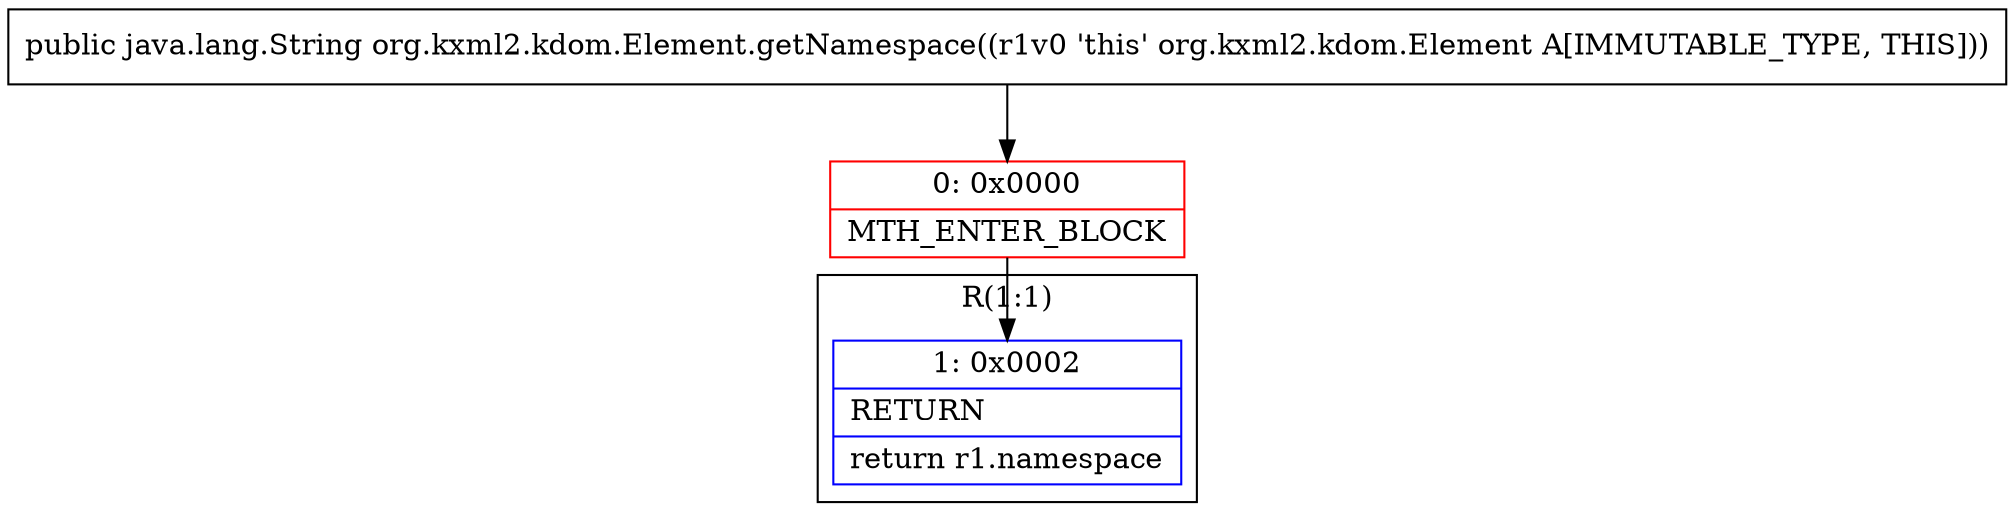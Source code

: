 digraph "CFG fororg.kxml2.kdom.Element.getNamespace()Ljava\/lang\/String;" {
subgraph cluster_Region_1514078501 {
label = "R(1:1)";
node [shape=record,color=blue];
Node_1 [shape=record,label="{1\:\ 0x0002|RETURN\l|return r1.namespace\l}"];
}
Node_0 [shape=record,color=red,label="{0\:\ 0x0000|MTH_ENTER_BLOCK\l}"];
MethodNode[shape=record,label="{public java.lang.String org.kxml2.kdom.Element.getNamespace((r1v0 'this' org.kxml2.kdom.Element A[IMMUTABLE_TYPE, THIS])) }"];
MethodNode -> Node_0;
Node_0 -> Node_1;
}

